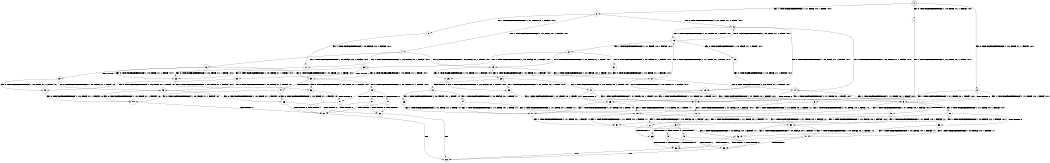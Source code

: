 digraph BCG {
size = "7, 10.5";
center = TRUE;
node [shape = circle];
0 [peripheries = 2];
0 -> 1 [label = "EX !0 !ATOMIC_EXCH_BRANCH (1, +0, TRUE, +1, 1, FALSE) !:0:1:"];
0 -> 2 [label = "EX !1 !ATOMIC_EXCH_BRANCH (1, +1, TRUE, +0, 1, TRUE) !:0:1:"];
0 -> 3 [label = "EX !0 !ATOMIC_EXCH_BRANCH (1, +0, TRUE, +1, 1, FALSE) !:0:1:"];
1 -> 4 [label = "EX !1 !ATOMIC_EXCH_BRANCH (1, +1, TRUE, +0, 1, TRUE) !:0:1:"];
2 -> 5 [label = "EX !1 !ATOMIC_EXCH_BRANCH (1, +1, TRUE, +0, 1, FALSE) !:0:1:"];
2 -> 6 [label = "EX !0 !ATOMIC_EXCH_BRANCH (1, +0, TRUE, +1, 1, TRUE) !:0:1:"];
2 -> 7 [label = "EX !1 !ATOMIC_EXCH_BRANCH (1, +1, TRUE, +0, 1, FALSE) !:0:1:"];
3 -> 4 [label = "EX !1 !ATOMIC_EXCH_BRANCH (1, +1, TRUE, +0, 1, TRUE) !:0:1:"];
3 -> 8 [label = "TERMINATE !0"];
3 -> 9 [label = "EX !1 !ATOMIC_EXCH_BRANCH (1, +1, TRUE, +0, 1, TRUE) !:0:1:"];
4 -> 10 [label = "EX !1 !ATOMIC_EXCH_BRANCH (1, +1, TRUE, +0, 1, FALSE) !:0:1:"];
5 -> 11 [label = "EX !1 !ATOMIC_EXCH_BRANCH (1, +0, FALSE, +0, 1, FALSE) !:0:1:"];
6 -> 12 [label = "EX !0 !ATOMIC_EXCH_BRANCH (1, +0, TRUE, +1, 1, FALSE) !:0:1:"];
6 -> 13 [label = "EX !1 !ATOMIC_EXCH_BRANCH (1, +1, TRUE, +0, 1, TRUE) !:0:1:"];
6 -> 14 [label = "EX !0 !ATOMIC_EXCH_BRANCH (1, +0, TRUE, +1, 1, FALSE) !:0:1:"];
7 -> 11 [label = "EX !1 !ATOMIC_EXCH_BRANCH (1, +0, FALSE, +0, 1, FALSE) !:0:1:"];
7 -> 15 [label = "EX !0 !ATOMIC_EXCH_BRANCH (1, +0, TRUE, +1, 1, TRUE) !:0:1:"];
7 -> 16 [label = "EX !1 !ATOMIC_EXCH_BRANCH (1, +0, FALSE, +0, 1, FALSE) !:0:1:"];
8 -> 17 [label = "EX !1 !ATOMIC_EXCH_BRANCH (1, +1, TRUE, +0, 1, TRUE) !:1:"];
8 -> 18 [label = "EX !1 !ATOMIC_EXCH_BRANCH (1, +1, TRUE, +0, 1, TRUE) !:1:"];
9 -> 10 [label = "EX !1 !ATOMIC_EXCH_BRANCH (1, +1, TRUE, +0, 1, FALSE) !:0:1:"];
9 -> 19 [label = "TERMINATE !0"];
9 -> 20 [label = "EX !1 !ATOMIC_EXCH_BRANCH (1, +1, TRUE, +0, 1, FALSE) !:0:1:"];
10 -> 21 [label = "EX !1 !ATOMIC_EXCH_BRANCH (1, +0, FALSE, +0, 1, FALSE) !:0:1:"];
11 -> 22 [label = "EX !0 !ATOMIC_EXCH_BRANCH (1, +0, TRUE, +1, 1, TRUE) !:0:1:"];
12 -> 4 [label = "EX !1 !ATOMIC_EXCH_BRANCH (1, +1, TRUE, +0, 1, TRUE) !:0:1:"];
13 -> 23 [label = "EX !0 !ATOMIC_EXCH_BRANCH (1, +0, TRUE, +1, 1, TRUE) !:0:1:"];
13 -> 24 [label = "EX !1 !ATOMIC_EXCH_BRANCH (1, +1, TRUE, +0, 1, FALSE) !:0:1:"];
13 -> 6 [label = "EX !0 !ATOMIC_EXCH_BRANCH (1, +0, TRUE, +1, 1, TRUE) !:0:1:"];
14 -> 4 [label = "EX !1 !ATOMIC_EXCH_BRANCH (1, +1, TRUE, +0, 1, TRUE) !:0:1:"];
14 -> 25 [label = "TERMINATE !0"];
14 -> 9 [label = "EX !1 !ATOMIC_EXCH_BRANCH (1, +1, TRUE, +0, 1, TRUE) !:0:1:"];
15 -> 26 [label = "EX !0 !ATOMIC_EXCH_BRANCH (1, +0, TRUE, +1, 1, FALSE) !:0:1:"];
15 -> 27 [label = "EX !1 !ATOMIC_EXCH_BRANCH (1, +0, FALSE, +0, 1, TRUE) !:0:1:"];
15 -> 28 [label = "EX !0 !ATOMIC_EXCH_BRANCH (1, +0, TRUE, +1, 1, FALSE) !:0:1:"];
16 -> 22 [label = "EX !0 !ATOMIC_EXCH_BRANCH (1, +0, TRUE, +1, 1, TRUE) !:0:1:"];
16 -> 29 [label = "TERMINATE !1"];
16 -> 30 [label = "EX !0 !ATOMIC_EXCH_BRANCH (1, +0, TRUE, +1, 1, TRUE) !:0:1:"];
17 -> 31 [label = "EX !1 !ATOMIC_EXCH_BRANCH (1, +1, TRUE, +0, 1, FALSE) !:1:"];
18 -> 31 [label = "EX !1 !ATOMIC_EXCH_BRANCH (1, +1, TRUE, +0, 1, FALSE) !:1:"];
18 -> 32 [label = "EX !1 !ATOMIC_EXCH_BRANCH (1, +1, TRUE, +0, 1, FALSE) !:1:"];
19 -> 31 [label = "EX !1 !ATOMIC_EXCH_BRANCH (1, +1, TRUE, +0, 1, FALSE) !:1:"];
19 -> 32 [label = "EX !1 !ATOMIC_EXCH_BRANCH (1, +1, TRUE, +0, 1, FALSE) !:1:"];
20 -> 21 [label = "EX !1 !ATOMIC_EXCH_BRANCH (1, +0, FALSE, +0, 1, FALSE) !:0:1:"];
20 -> 33 [label = "TERMINATE !0"];
20 -> 34 [label = "EX !1 !ATOMIC_EXCH_BRANCH (1, +0, FALSE, +0, 1, FALSE) !:0:1:"];
21 -> 35 [label = "TERMINATE !0"];
22 -> 36 [label = "EX !0 !ATOMIC_EXCH_BRANCH (1, +0, TRUE, +1, 1, FALSE) !:0:1:"];
23 -> 12 [label = "EX !0 !ATOMIC_EXCH_BRANCH (1, +0, TRUE, +1, 1, FALSE) !:0:1:"];
24 -> 37 [label = "EX !0 !ATOMIC_EXCH_BRANCH (1, +0, TRUE, +1, 1, TRUE) !:0:1:"];
24 -> 38 [label = "EX !1 !ATOMIC_EXCH_BRANCH (1, +0, FALSE, +0, 1, FALSE) !:0:1:"];
24 -> 15 [label = "EX !0 !ATOMIC_EXCH_BRANCH (1, +0, TRUE, +1, 1, TRUE) !:0:1:"];
25 -> 17 [label = "EX !1 !ATOMIC_EXCH_BRANCH (1, +1, TRUE, +0, 1, TRUE) !:1:"];
25 -> 18 [label = "EX !1 !ATOMIC_EXCH_BRANCH (1, +1, TRUE, +0, 1, TRUE) !:1:"];
26 -> 39 [label = "EX !1 !ATOMIC_EXCH_BRANCH (1, +0, FALSE, +0, 1, TRUE) !:0:1:"];
27 -> 12 [label = "EX !0 !ATOMIC_EXCH_BRANCH (1, +0, TRUE, +1, 1, FALSE) !:0:1:"];
27 -> 13 [label = "EX !1 !ATOMIC_EXCH_BRANCH (1, +1, TRUE, +0, 1, TRUE) !:0:1:"];
27 -> 14 [label = "EX !0 !ATOMIC_EXCH_BRANCH (1, +0, TRUE, +1, 1, FALSE) !:0:1:"];
28 -> 39 [label = "EX !1 !ATOMIC_EXCH_BRANCH (1, +0, FALSE, +0, 1, TRUE) !:0:1:"];
28 -> 40 [label = "TERMINATE !0"];
28 -> 41 [label = "EX !1 !ATOMIC_EXCH_BRANCH (1, +0, FALSE, +0, 1, TRUE) !:0:1:"];
29 -> 42 [label = "EX !0 !ATOMIC_EXCH_BRANCH (1, +0, TRUE, +1, 1, TRUE) !:0:"];
29 -> 43 [label = "EX !0 !ATOMIC_EXCH_BRANCH (1, +0, TRUE, +1, 1, TRUE) !:0:"];
30 -> 36 [label = "EX !0 !ATOMIC_EXCH_BRANCH (1, +0, TRUE, +1, 1, FALSE) !:0:1:"];
30 -> 44 [label = "TERMINATE !1"];
30 -> 45 [label = "EX !0 !ATOMIC_EXCH_BRANCH (1, +0, TRUE, +1, 1, FALSE) !:0:1:"];
31 -> 46 [label = "EX !1 !ATOMIC_EXCH_BRANCH (1, +0, FALSE, +0, 1, FALSE) !:1:"];
32 -> 46 [label = "EX !1 !ATOMIC_EXCH_BRANCH (1, +0, FALSE, +0, 1, FALSE) !:1:"];
32 -> 47 [label = "EX !1 !ATOMIC_EXCH_BRANCH (1, +0, FALSE, +0, 1, FALSE) !:1:"];
33 -> 46 [label = "EX !1 !ATOMIC_EXCH_BRANCH (1, +0, FALSE, +0, 1, FALSE) !:1:"];
33 -> 47 [label = "EX !1 !ATOMIC_EXCH_BRANCH (1, +0, FALSE, +0, 1, FALSE) !:1:"];
34 -> 35 [label = "TERMINATE !0"];
34 -> 48 [label = "TERMINATE !1"];
34 -> 49 [label = "TERMINATE !0"];
35 -> 50 [label = "TERMINATE !1"];
36 -> 51 [label = "TERMINATE !0"];
37 -> 26 [label = "EX !0 !ATOMIC_EXCH_BRANCH (1, +0, TRUE, +1, 1, FALSE) !:0:1:"];
38 -> 22 [label = "EX !0 !ATOMIC_EXCH_BRANCH (1, +0, TRUE, +1, 1, TRUE) !:0:1:"];
38 -> 52 [label = "TERMINATE !1"];
38 -> 30 [label = "EX !0 !ATOMIC_EXCH_BRANCH (1, +0, TRUE, +1, 1, TRUE) !:0:1:"];
39 -> 4 [label = "EX !1 !ATOMIC_EXCH_BRANCH (1, +1, TRUE, +0, 1, TRUE) !:0:1:"];
40 -> 53 [label = "EX !1 !ATOMIC_EXCH_BRANCH (1, +0, FALSE, +0, 1, TRUE) !:1:"];
40 -> 54 [label = "EX !1 !ATOMIC_EXCH_BRANCH (1, +0, FALSE, +0, 1, TRUE) !:1:"];
41 -> 4 [label = "EX !1 !ATOMIC_EXCH_BRANCH (1, +1, TRUE, +0, 1, TRUE) !:0:1:"];
41 -> 25 [label = "TERMINATE !0"];
41 -> 9 [label = "EX !1 !ATOMIC_EXCH_BRANCH (1, +1, TRUE, +0, 1, TRUE) !:0:1:"];
42 -> 55 [label = "EX !0 !ATOMIC_EXCH_BRANCH (1, +0, TRUE, +1, 1, FALSE) !:0:"];
43 -> 55 [label = "EX !0 !ATOMIC_EXCH_BRANCH (1, +0, TRUE, +1, 1, FALSE) !:0:"];
43 -> 56 [label = "EX !0 !ATOMIC_EXCH_BRANCH (1, +0, TRUE, +1, 1, FALSE) !:0:"];
44 -> 55 [label = "EX !0 !ATOMIC_EXCH_BRANCH (1, +0, TRUE, +1, 1, FALSE) !:0:"];
44 -> 56 [label = "EX !0 !ATOMIC_EXCH_BRANCH (1, +0, TRUE, +1, 1, FALSE) !:0:"];
45 -> 51 [label = "TERMINATE !0"];
45 -> 57 [label = "TERMINATE !1"];
45 -> 58 [label = "TERMINATE !0"];
46 -> 50 [label = "TERMINATE !1"];
47 -> 50 [label = "TERMINATE !1"];
47 -> 59 [label = "TERMINATE !1"];
48 -> 50 [label = "TERMINATE !0"];
48 -> 59 [label = "TERMINATE !0"];
49 -> 50 [label = "TERMINATE !1"];
49 -> 59 [label = "TERMINATE !1"];
50 -> 60 [label = "exit"];
51 -> 61 [label = "TERMINATE !1"];
52 -> 42 [label = "EX !0 !ATOMIC_EXCH_BRANCH (1, +0, TRUE, +1, 1, TRUE) !:0:"];
52 -> 43 [label = "EX !0 !ATOMIC_EXCH_BRANCH (1, +0, TRUE, +1, 1, TRUE) !:0:"];
53 -> 17 [label = "EX !1 !ATOMIC_EXCH_BRANCH (1, +1, TRUE, +0, 1, TRUE) !:1:"];
54 -> 17 [label = "EX !1 !ATOMIC_EXCH_BRANCH (1, +1, TRUE, +0, 1, TRUE) !:1:"];
54 -> 18 [label = "EX !1 !ATOMIC_EXCH_BRANCH (1, +1, TRUE, +0, 1, TRUE) !:1:"];
55 -> 61 [label = "TERMINATE !0"];
56 -> 61 [label = "TERMINATE !0"];
56 -> 62 [label = "TERMINATE !0"];
57 -> 61 [label = "TERMINATE !0"];
57 -> 62 [label = "TERMINATE !0"];
58 -> 61 [label = "TERMINATE !1"];
58 -> 62 [label = "TERMINATE !1"];
59 -> 60 [label = "exit"];
61 -> 60 [label = "exit"];
62 -> 60 [label = "exit"];
}
